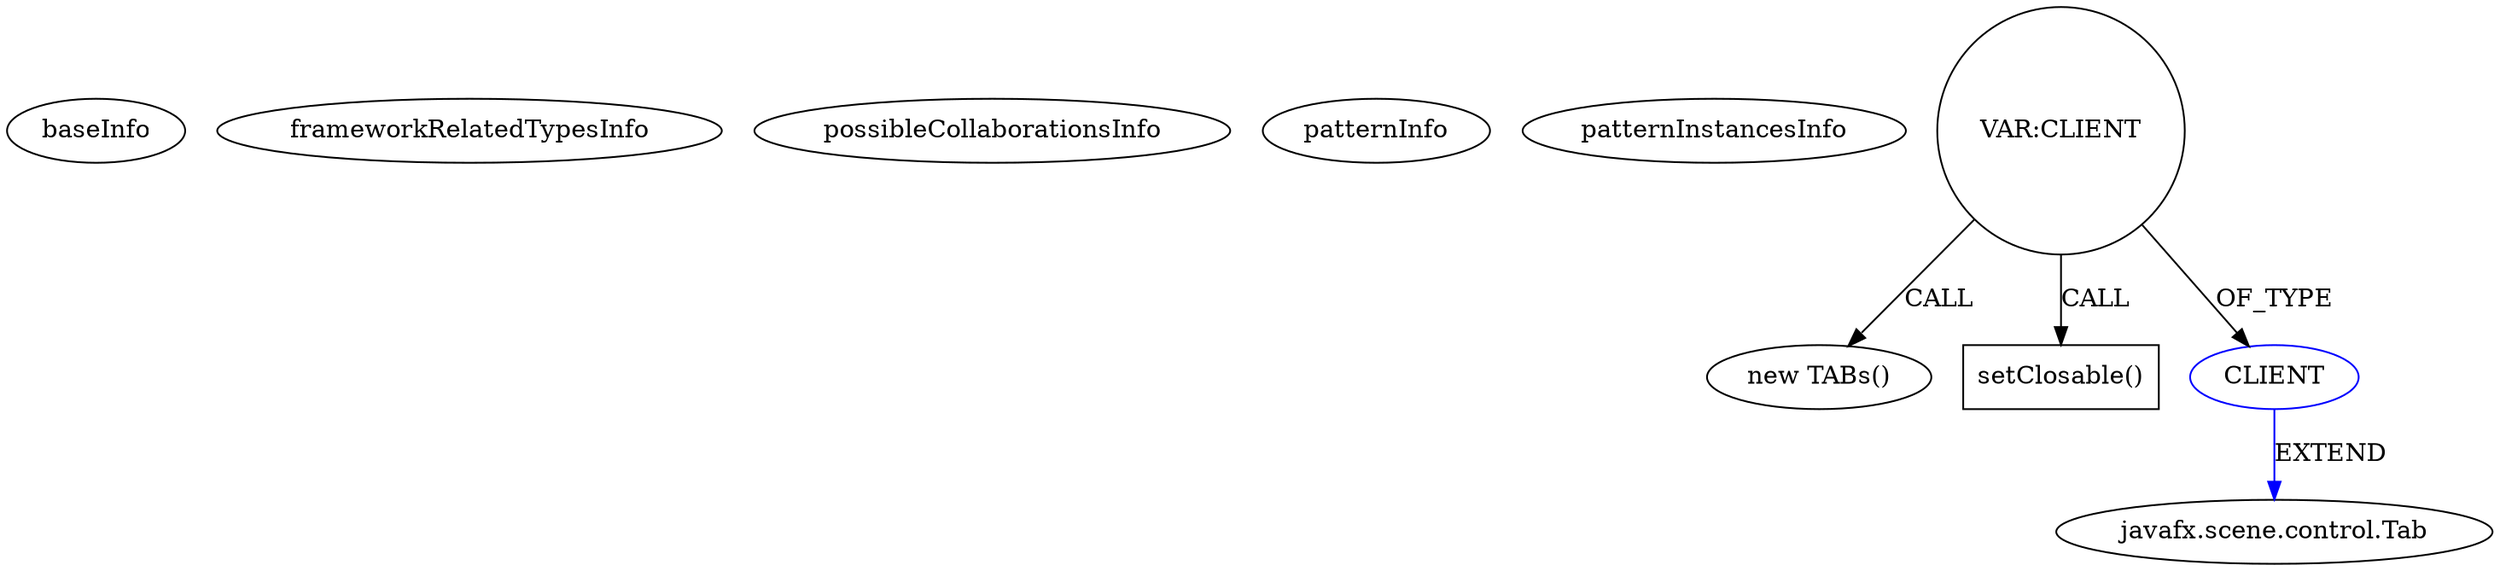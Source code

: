 digraph {
baseInfo[graphId=3519,category="pattern",isAnonymous=false,possibleRelation=false]
frameworkRelatedTypesInfo[]
possibleCollaborationsInfo[]
patternInfo[frequency=3.0,patternRootClient=null]
patternInstancesInfo[0="dony1990-ProsDesktop~/dony1990-ProsDesktop/ProsDesktop-master/src/nicon/NiconDesktop/guifx/NiconNavigator/NavegadorController.java~void AddTabsChangeListener()~2564",1="dony1990-ProsDesktop~/dony1990-ProsDesktop/ProsDesktop-master/src/nicon/NiconDesktop/guifx/NiconNavigator/NavegadorController.java~void AddWebsChangeListener()~2566",2="dony1990-ProsDesktop~/dony1990-ProsDesktop/ProsDesktop-master/src/nicon/NiconDesktop/guifx/NiconNavigator/NavegadorController.java~NavegadorController~2563"]
16[label="new TABs()",vertexType="CONSTRUCTOR_CALL",isFrameworkType=false]
17[label="VAR:CLIENT",vertexType="VARIABLE_EXPRESION",isFrameworkType=false,shape=circle]
21[label="setClosable()",vertexType="INSIDE_CALL",isFrameworkType=false,shape=box]
18[label="CLIENT",vertexType="REFERENCE_CLIENT_CLASS_DECLARATION",isFrameworkType=false,color=blue]
8[label="javafx.scene.control.Tab",vertexType="FRAMEWORK_CLASS_TYPE",isFrameworkType=false]
17->21[label="CALL"]
18->8[label="EXTEND",color=blue]
17->16[label="CALL"]
17->18[label="OF_TYPE"]
}
